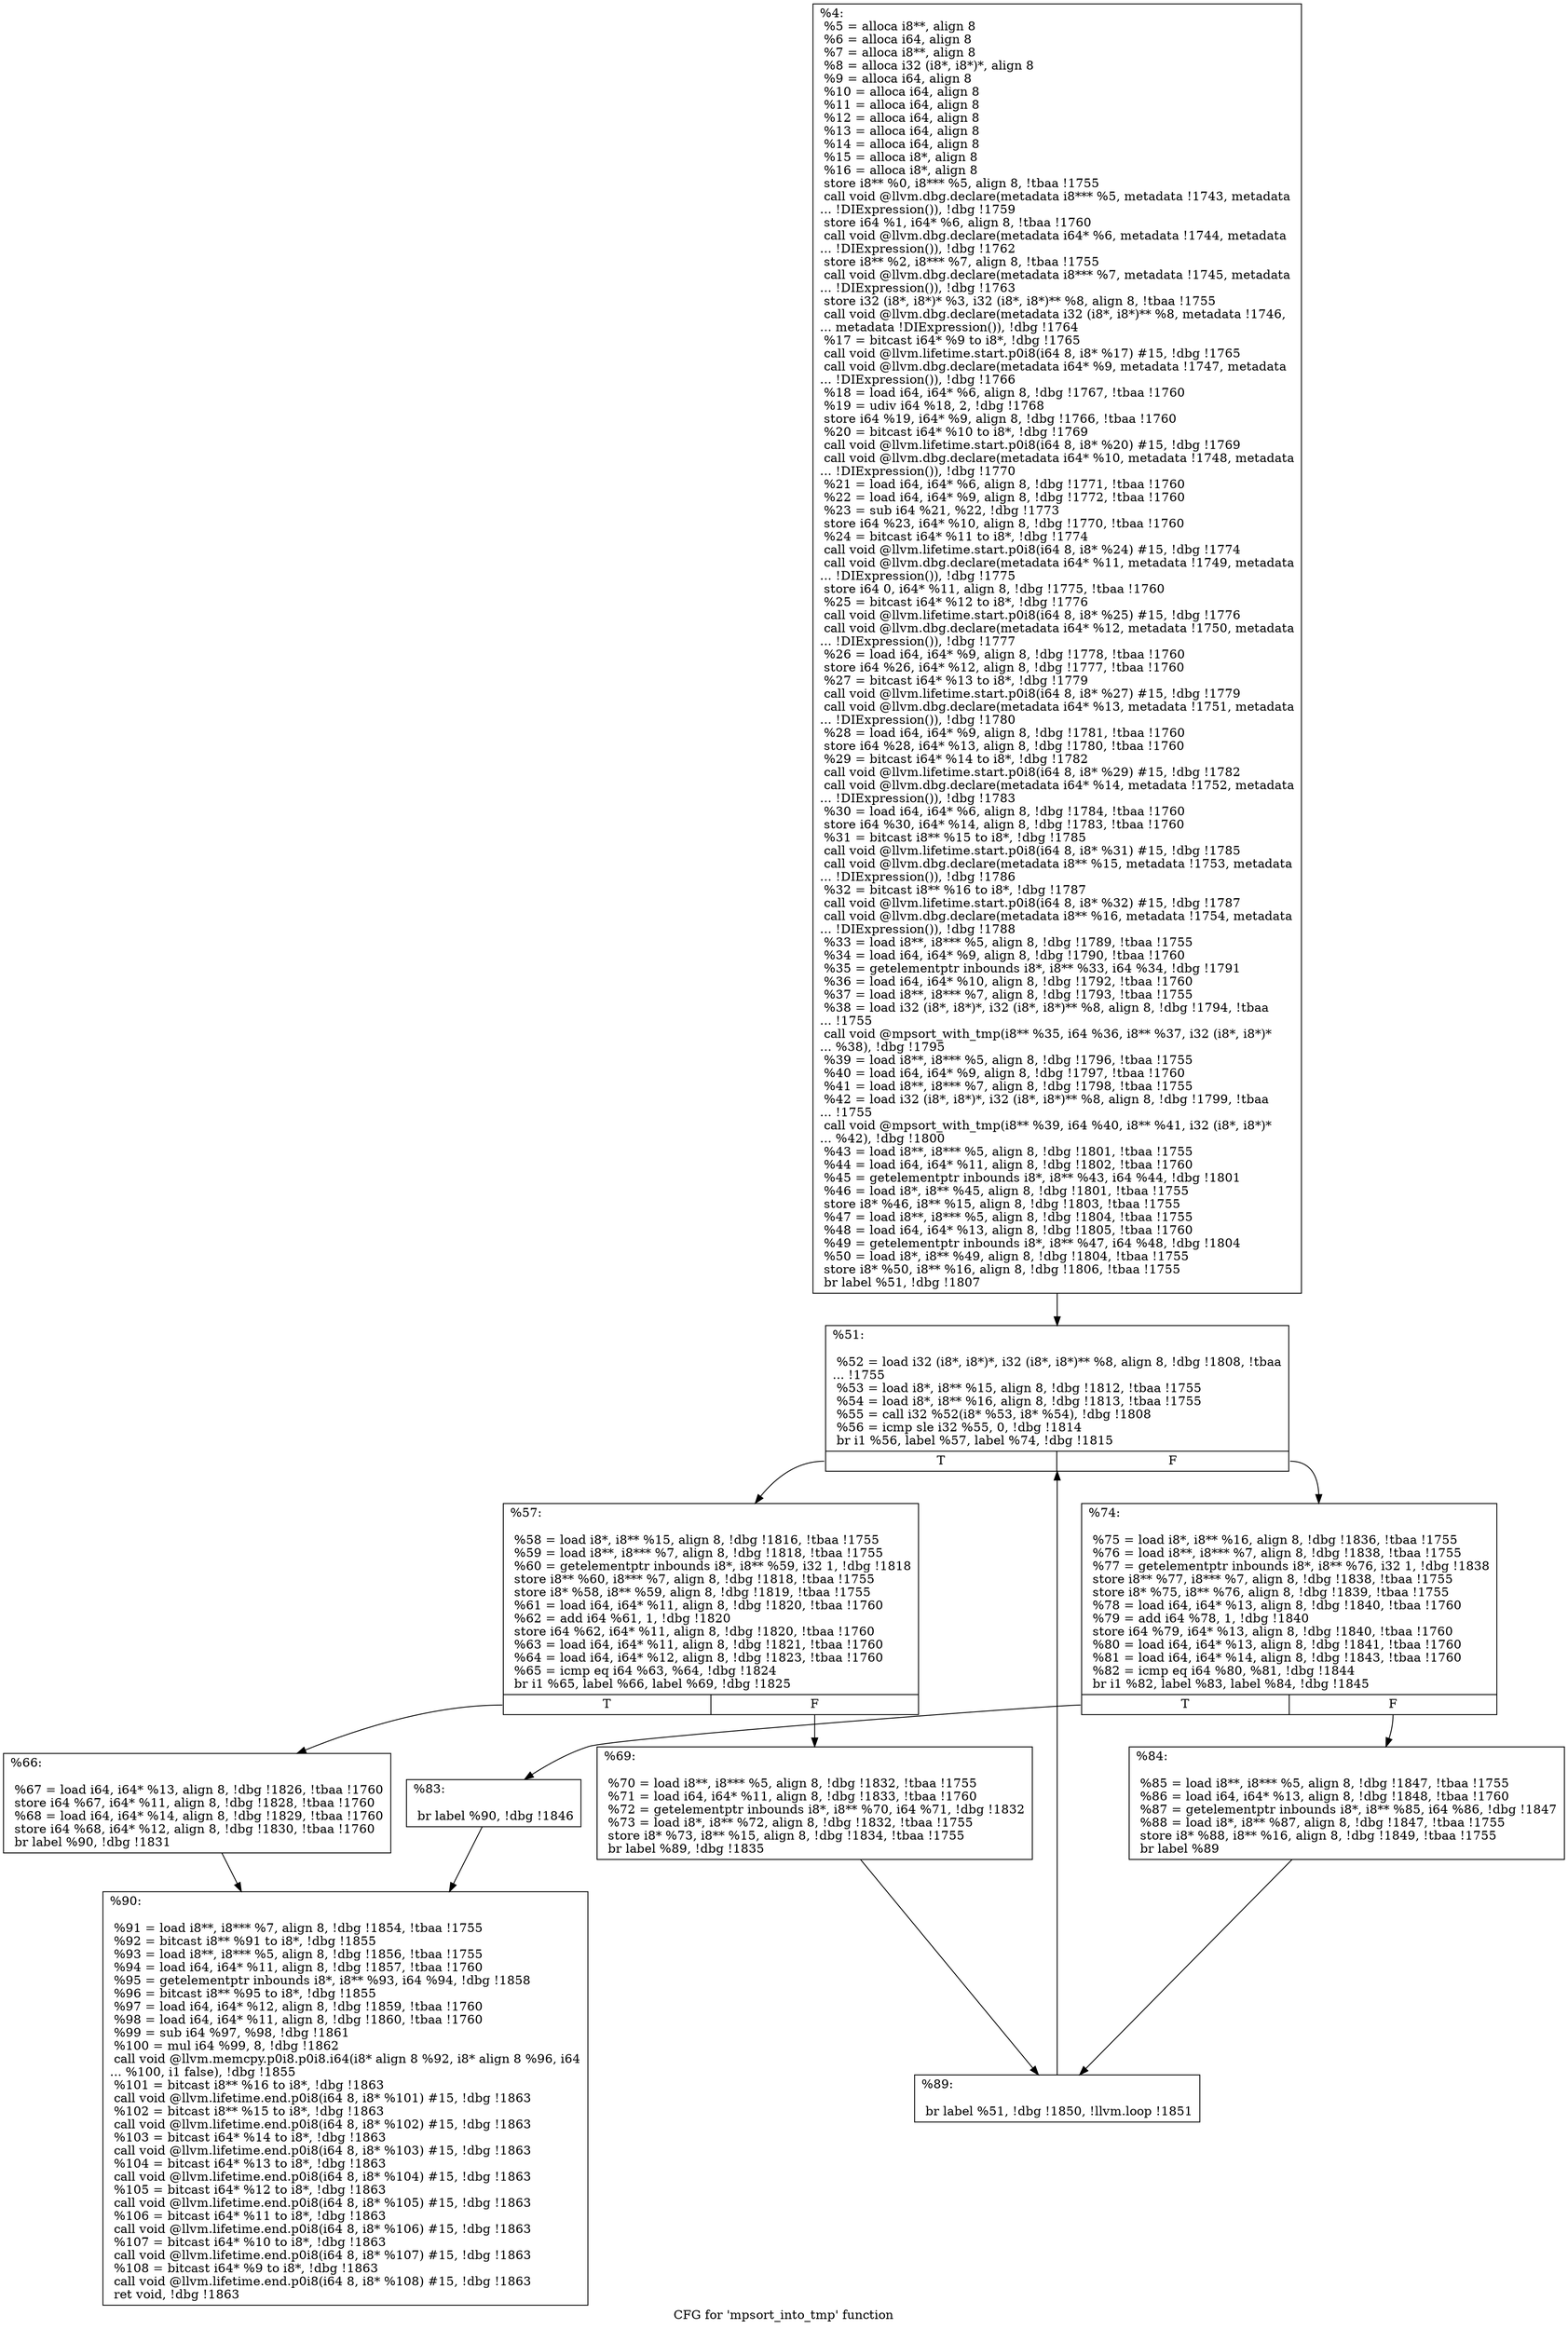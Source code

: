 digraph "CFG for 'mpsort_into_tmp' function" {
	label="CFG for 'mpsort_into_tmp' function";

	Node0x1d91140 [shape=record,label="{%4:\l  %5 = alloca i8**, align 8\l  %6 = alloca i64, align 8\l  %7 = alloca i8**, align 8\l  %8 = alloca i32 (i8*, i8*)*, align 8\l  %9 = alloca i64, align 8\l  %10 = alloca i64, align 8\l  %11 = alloca i64, align 8\l  %12 = alloca i64, align 8\l  %13 = alloca i64, align 8\l  %14 = alloca i64, align 8\l  %15 = alloca i8*, align 8\l  %16 = alloca i8*, align 8\l  store i8** %0, i8*** %5, align 8, !tbaa !1755\l  call void @llvm.dbg.declare(metadata i8*** %5, metadata !1743, metadata\l... !DIExpression()), !dbg !1759\l  store i64 %1, i64* %6, align 8, !tbaa !1760\l  call void @llvm.dbg.declare(metadata i64* %6, metadata !1744, metadata\l... !DIExpression()), !dbg !1762\l  store i8** %2, i8*** %7, align 8, !tbaa !1755\l  call void @llvm.dbg.declare(metadata i8*** %7, metadata !1745, metadata\l... !DIExpression()), !dbg !1763\l  store i32 (i8*, i8*)* %3, i32 (i8*, i8*)** %8, align 8, !tbaa !1755\l  call void @llvm.dbg.declare(metadata i32 (i8*, i8*)** %8, metadata !1746,\l... metadata !DIExpression()), !dbg !1764\l  %17 = bitcast i64* %9 to i8*, !dbg !1765\l  call void @llvm.lifetime.start.p0i8(i64 8, i8* %17) #15, !dbg !1765\l  call void @llvm.dbg.declare(metadata i64* %9, metadata !1747, metadata\l... !DIExpression()), !dbg !1766\l  %18 = load i64, i64* %6, align 8, !dbg !1767, !tbaa !1760\l  %19 = udiv i64 %18, 2, !dbg !1768\l  store i64 %19, i64* %9, align 8, !dbg !1766, !tbaa !1760\l  %20 = bitcast i64* %10 to i8*, !dbg !1769\l  call void @llvm.lifetime.start.p0i8(i64 8, i8* %20) #15, !dbg !1769\l  call void @llvm.dbg.declare(metadata i64* %10, metadata !1748, metadata\l... !DIExpression()), !dbg !1770\l  %21 = load i64, i64* %6, align 8, !dbg !1771, !tbaa !1760\l  %22 = load i64, i64* %9, align 8, !dbg !1772, !tbaa !1760\l  %23 = sub i64 %21, %22, !dbg !1773\l  store i64 %23, i64* %10, align 8, !dbg !1770, !tbaa !1760\l  %24 = bitcast i64* %11 to i8*, !dbg !1774\l  call void @llvm.lifetime.start.p0i8(i64 8, i8* %24) #15, !dbg !1774\l  call void @llvm.dbg.declare(metadata i64* %11, metadata !1749, metadata\l... !DIExpression()), !dbg !1775\l  store i64 0, i64* %11, align 8, !dbg !1775, !tbaa !1760\l  %25 = bitcast i64* %12 to i8*, !dbg !1776\l  call void @llvm.lifetime.start.p0i8(i64 8, i8* %25) #15, !dbg !1776\l  call void @llvm.dbg.declare(metadata i64* %12, metadata !1750, metadata\l... !DIExpression()), !dbg !1777\l  %26 = load i64, i64* %9, align 8, !dbg !1778, !tbaa !1760\l  store i64 %26, i64* %12, align 8, !dbg !1777, !tbaa !1760\l  %27 = bitcast i64* %13 to i8*, !dbg !1779\l  call void @llvm.lifetime.start.p0i8(i64 8, i8* %27) #15, !dbg !1779\l  call void @llvm.dbg.declare(metadata i64* %13, metadata !1751, metadata\l... !DIExpression()), !dbg !1780\l  %28 = load i64, i64* %9, align 8, !dbg !1781, !tbaa !1760\l  store i64 %28, i64* %13, align 8, !dbg !1780, !tbaa !1760\l  %29 = bitcast i64* %14 to i8*, !dbg !1782\l  call void @llvm.lifetime.start.p0i8(i64 8, i8* %29) #15, !dbg !1782\l  call void @llvm.dbg.declare(metadata i64* %14, metadata !1752, metadata\l... !DIExpression()), !dbg !1783\l  %30 = load i64, i64* %6, align 8, !dbg !1784, !tbaa !1760\l  store i64 %30, i64* %14, align 8, !dbg !1783, !tbaa !1760\l  %31 = bitcast i8** %15 to i8*, !dbg !1785\l  call void @llvm.lifetime.start.p0i8(i64 8, i8* %31) #15, !dbg !1785\l  call void @llvm.dbg.declare(metadata i8** %15, metadata !1753, metadata\l... !DIExpression()), !dbg !1786\l  %32 = bitcast i8** %16 to i8*, !dbg !1787\l  call void @llvm.lifetime.start.p0i8(i64 8, i8* %32) #15, !dbg !1787\l  call void @llvm.dbg.declare(metadata i8** %16, metadata !1754, metadata\l... !DIExpression()), !dbg !1788\l  %33 = load i8**, i8*** %5, align 8, !dbg !1789, !tbaa !1755\l  %34 = load i64, i64* %9, align 8, !dbg !1790, !tbaa !1760\l  %35 = getelementptr inbounds i8*, i8** %33, i64 %34, !dbg !1791\l  %36 = load i64, i64* %10, align 8, !dbg !1792, !tbaa !1760\l  %37 = load i8**, i8*** %7, align 8, !dbg !1793, !tbaa !1755\l  %38 = load i32 (i8*, i8*)*, i32 (i8*, i8*)** %8, align 8, !dbg !1794, !tbaa\l... !1755\l  call void @mpsort_with_tmp(i8** %35, i64 %36, i8** %37, i32 (i8*, i8*)*\l... %38), !dbg !1795\l  %39 = load i8**, i8*** %5, align 8, !dbg !1796, !tbaa !1755\l  %40 = load i64, i64* %9, align 8, !dbg !1797, !tbaa !1760\l  %41 = load i8**, i8*** %7, align 8, !dbg !1798, !tbaa !1755\l  %42 = load i32 (i8*, i8*)*, i32 (i8*, i8*)** %8, align 8, !dbg !1799, !tbaa\l... !1755\l  call void @mpsort_with_tmp(i8** %39, i64 %40, i8** %41, i32 (i8*, i8*)*\l... %42), !dbg !1800\l  %43 = load i8**, i8*** %5, align 8, !dbg !1801, !tbaa !1755\l  %44 = load i64, i64* %11, align 8, !dbg !1802, !tbaa !1760\l  %45 = getelementptr inbounds i8*, i8** %43, i64 %44, !dbg !1801\l  %46 = load i8*, i8** %45, align 8, !dbg !1801, !tbaa !1755\l  store i8* %46, i8** %15, align 8, !dbg !1803, !tbaa !1755\l  %47 = load i8**, i8*** %5, align 8, !dbg !1804, !tbaa !1755\l  %48 = load i64, i64* %13, align 8, !dbg !1805, !tbaa !1760\l  %49 = getelementptr inbounds i8*, i8** %47, i64 %48, !dbg !1804\l  %50 = load i8*, i8** %49, align 8, !dbg !1804, !tbaa !1755\l  store i8* %50, i8** %16, align 8, !dbg !1806, !tbaa !1755\l  br label %51, !dbg !1807\l}"];
	Node0x1d91140 -> Node0x1d9a920;
	Node0x1d9a920 [shape=record,label="{%51:\l\l  %52 = load i32 (i8*, i8*)*, i32 (i8*, i8*)** %8, align 8, !dbg !1808, !tbaa\l... !1755\l  %53 = load i8*, i8** %15, align 8, !dbg !1812, !tbaa !1755\l  %54 = load i8*, i8** %16, align 8, !dbg !1813, !tbaa !1755\l  %55 = call i32 %52(i8* %53, i8* %54), !dbg !1808\l  %56 = icmp sle i32 %55, 0, !dbg !1814\l  br i1 %56, label %57, label %74, !dbg !1815\l|{<s0>T|<s1>F}}"];
	Node0x1d9a920:s0 -> Node0x1d9a970;
	Node0x1d9a920:s1 -> Node0x1d9aa60;
	Node0x1d9a970 [shape=record,label="{%57:\l\l  %58 = load i8*, i8** %15, align 8, !dbg !1816, !tbaa !1755\l  %59 = load i8**, i8*** %7, align 8, !dbg !1818, !tbaa !1755\l  %60 = getelementptr inbounds i8*, i8** %59, i32 1, !dbg !1818\l  store i8** %60, i8*** %7, align 8, !dbg !1818, !tbaa !1755\l  store i8* %58, i8** %59, align 8, !dbg !1819, !tbaa !1755\l  %61 = load i64, i64* %11, align 8, !dbg !1820, !tbaa !1760\l  %62 = add i64 %61, 1, !dbg !1820\l  store i64 %62, i64* %11, align 8, !dbg !1820, !tbaa !1760\l  %63 = load i64, i64* %11, align 8, !dbg !1821, !tbaa !1760\l  %64 = load i64, i64* %12, align 8, !dbg !1823, !tbaa !1760\l  %65 = icmp eq i64 %63, %64, !dbg !1824\l  br i1 %65, label %66, label %69, !dbg !1825\l|{<s0>T|<s1>F}}"];
	Node0x1d9a970:s0 -> Node0x1d9a9c0;
	Node0x1d9a970:s1 -> Node0x1d9aa10;
	Node0x1d9a9c0 [shape=record,label="{%66:\l\l  %67 = load i64, i64* %13, align 8, !dbg !1826, !tbaa !1760\l  store i64 %67, i64* %11, align 8, !dbg !1828, !tbaa !1760\l  %68 = load i64, i64* %14, align 8, !dbg !1829, !tbaa !1760\l  store i64 %68, i64* %12, align 8, !dbg !1830, !tbaa !1760\l  br label %90, !dbg !1831\l}"];
	Node0x1d9a9c0 -> Node0x1d9aba0;
	Node0x1d9aa10 [shape=record,label="{%69:\l\l  %70 = load i8**, i8*** %5, align 8, !dbg !1832, !tbaa !1755\l  %71 = load i64, i64* %11, align 8, !dbg !1833, !tbaa !1760\l  %72 = getelementptr inbounds i8*, i8** %70, i64 %71, !dbg !1832\l  %73 = load i8*, i8** %72, align 8, !dbg !1832, !tbaa !1755\l  store i8* %73, i8** %15, align 8, !dbg !1834, !tbaa !1755\l  br label %89, !dbg !1835\l}"];
	Node0x1d9aa10 -> Node0x1d9ab50;
	Node0x1d9aa60 [shape=record,label="{%74:\l\l  %75 = load i8*, i8** %16, align 8, !dbg !1836, !tbaa !1755\l  %76 = load i8**, i8*** %7, align 8, !dbg !1838, !tbaa !1755\l  %77 = getelementptr inbounds i8*, i8** %76, i32 1, !dbg !1838\l  store i8** %77, i8*** %7, align 8, !dbg !1838, !tbaa !1755\l  store i8* %75, i8** %76, align 8, !dbg !1839, !tbaa !1755\l  %78 = load i64, i64* %13, align 8, !dbg !1840, !tbaa !1760\l  %79 = add i64 %78, 1, !dbg !1840\l  store i64 %79, i64* %13, align 8, !dbg !1840, !tbaa !1760\l  %80 = load i64, i64* %13, align 8, !dbg !1841, !tbaa !1760\l  %81 = load i64, i64* %14, align 8, !dbg !1843, !tbaa !1760\l  %82 = icmp eq i64 %80, %81, !dbg !1844\l  br i1 %82, label %83, label %84, !dbg !1845\l|{<s0>T|<s1>F}}"];
	Node0x1d9aa60:s0 -> Node0x1d9aab0;
	Node0x1d9aa60:s1 -> Node0x1d9ab00;
	Node0x1d9aab0 [shape=record,label="{%83:\l\l  br label %90, !dbg !1846\l}"];
	Node0x1d9aab0 -> Node0x1d9aba0;
	Node0x1d9ab00 [shape=record,label="{%84:\l\l  %85 = load i8**, i8*** %5, align 8, !dbg !1847, !tbaa !1755\l  %86 = load i64, i64* %13, align 8, !dbg !1848, !tbaa !1760\l  %87 = getelementptr inbounds i8*, i8** %85, i64 %86, !dbg !1847\l  %88 = load i8*, i8** %87, align 8, !dbg !1847, !tbaa !1755\l  store i8* %88, i8** %16, align 8, !dbg !1849, !tbaa !1755\l  br label %89\l}"];
	Node0x1d9ab00 -> Node0x1d9ab50;
	Node0x1d9ab50 [shape=record,label="{%89:\l\l  br label %51, !dbg !1850, !llvm.loop !1851\l}"];
	Node0x1d9ab50 -> Node0x1d9a920;
	Node0x1d9aba0 [shape=record,label="{%90:\l\l  %91 = load i8**, i8*** %7, align 8, !dbg !1854, !tbaa !1755\l  %92 = bitcast i8** %91 to i8*, !dbg !1855\l  %93 = load i8**, i8*** %5, align 8, !dbg !1856, !tbaa !1755\l  %94 = load i64, i64* %11, align 8, !dbg !1857, !tbaa !1760\l  %95 = getelementptr inbounds i8*, i8** %93, i64 %94, !dbg !1858\l  %96 = bitcast i8** %95 to i8*, !dbg !1855\l  %97 = load i64, i64* %12, align 8, !dbg !1859, !tbaa !1760\l  %98 = load i64, i64* %11, align 8, !dbg !1860, !tbaa !1760\l  %99 = sub i64 %97, %98, !dbg !1861\l  %100 = mul i64 %99, 8, !dbg !1862\l  call void @llvm.memcpy.p0i8.p0i8.i64(i8* align 8 %92, i8* align 8 %96, i64\l... %100, i1 false), !dbg !1855\l  %101 = bitcast i8** %16 to i8*, !dbg !1863\l  call void @llvm.lifetime.end.p0i8(i64 8, i8* %101) #15, !dbg !1863\l  %102 = bitcast i8** %15 to i8*, !dbg !1863\l  call void @llvm.lifetime.end.p0i8(i64 8, i8* %102) #15, !dbg !1863\l  %103 = bitcast i64* %14 to i8*, !dbg !1863\l  call void @llvm.lifetime.end.p0i8(i64 8, i8* %103) #15, !dbg !1863\l  %104 = bitcast i64* %13 to i8*, !dbg !1863\l  call void @llvm.lifetime.end.p0i8(i64 8, i8* %104) #15, !dbg !1863\l  %105 = bitcast i64* %12 to i8*, !dbg !1863\l  call void @llvm.lifetime.end.p0i8(i64 8, i8* %105) #15, !dbg !1863\l  %106 = bitcast i64* %11 to i8*, !dbg !1863\l  call void @llvm.lifetime.end.p0i8(i64 8, i8* %106) #15, !dbg !1863\l  %107 = bitcast i64* %10 to i8*, !dbg !1863\l  call void @llvm.lifetime.end.p0i8(i64 8, i8* %107) #15, !dbg !1863\l  %108 = bitcast i64* %9 to i8*, !dbg !1863\l  call void @llvm.lifetime.end.p0i8(i64 8, i8* %108) #15, !dbg !1863\l  ret void, !dbg !1863\l}"];
}
